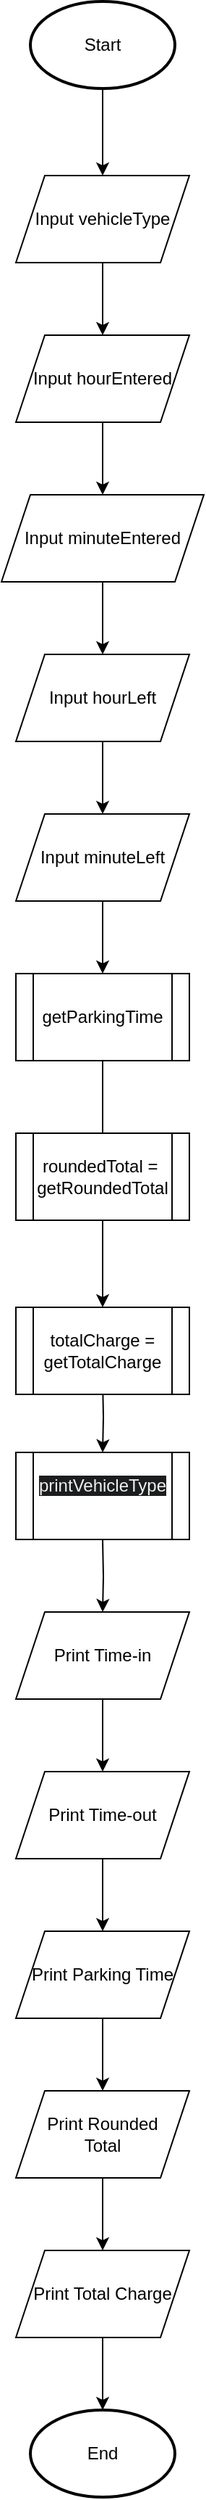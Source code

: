 <mxfile version="22.1.2" type="device">
  <diagram name="Page-1" id="c0o10lO8_j4l6fszk3zS">
    <mxGraphModel dx="1036" dy="1706" grid="1" gridSize="10" guides="1" tooltips="1" connect="1" arrows="1" fold="1" page="1" pageScale="1" pageWidth="850" pageHeight="1100" math="0" shadow="0">
      <root>
        <mxCell id="0" />
        <mxCell id="1" parent="0" />
        <mxCell id="bt5arx4i8DijoDU8SMwT-8" value="" style="edgeStyle=orthogonalEdgeStyle;rounded=0;orthogonalLoop=1;jettySize=auto;html=1;" edge="1" parent="1" source="bt5arx4i8DijoDU8SMwT-1" target="bt5arx4i8DijoDU8SMwT-2">
          <mxGeometry relative="1" as="geometry" />
        </mxCell>
        <mxCell id="bt5arx4i8DijoDU8SMwT-1" value="Start" style="strokeWidth=2;html=1;shape=mxgraph.flowchart.start_1;whiteSpace=wrap;" vertex="1" parent="1">
          <mxGeometry x="340" width="100" height="60" as="geometry" />
        </mxCell>
        <mxCell id="bt5arx4i8DijoDU8SMwT-9" value="" style="edgeStyle=orthogonalEdgeStyle;rounded=0;orthogonalLoop=1;jettySize=auto;html=1;" edge="1" parent="1" source="bt5arx4i8DijoDU8SMwT-2" target="bt5arx4i8DijoDU8SMwT-6">
          <mxGeometry relative="1" as="geometry" />
        </mxCell>
        <mxCell id="bt5arx4i8DijoDU8SMwT-2" value="Input vehicleType" style="shape=parallelogram;perimeter=parallelogramPerimeter;whiteSpace=wrap;html=1;fixedSize=1;" vertex="1" parent="1">
          <mxGeometry x="330" y="120" width="120" height="60" as="geometry" />
        </mxCell>
        <mxCell id="bt5arx4i8DijoDU8SMwT-17" value="" style="edgeStyle=orthogonalEdgeStyle;rounded=0;orthogonalLoop=1;jettySize=auto;html=1;" edge="1" parent="1" source="bt5arx4i8DijoDU8SMwT-3" target="bt5arx4i8DijoDU8SMwT-16">
          <mxGeometry relative="1" as="geometry" />
        </mxCell>
        <mxCell id="bt5arx4i8DijoDU8SMwT-3" value="Input minuteLeft" style="shape=parallelogram;perimeter=parallelogramPerimeter;whiteSpace=wrap;html=1;fixedSize=1;" vertex="1" parent="1">
          <mxGeometry x="330" y="560" width="120" height="60" as="geometry" />
        </mxCell>
        <mxCell id="bt5arx4i8DijoDU8SMwT-12" value="" style="edgeStyle=orthogonalEdgeStyle;rounded=0;orthogonalLoop=1;jettySize=auto;html=1;" edge="1" parent="1" source="bt5arx4i8DijoDU8SMwT-4" target="bt5arx4i8DijoDU8SMwT-3">
          <mxGeometry relative="1" as="geometry" />
        </mxCell>
        <mxCell id="bt5arx4i8DijoDU8SMwT-4" value="Input hourLeft" style="shape=parallelogram;perimeter=parallelogramPerimeter;whiteSpace=wrap;html=1;fixedSize=1;" vertex="1" parent="1">
          <mxGeometry x="330" y="450" width="120" height="60" as="geometry" />
        </mxCell>
        <mxCell id="bt5arx4i8DijoDU8SMwT-11" value="" style="edgeStyle=orthogonalEdgeStyle;rounded=0;orthogonalLoop=1;jettySize=auto;html=1;" edge="1" parent="1" source="bt5arx4i8DijoDU8SMwT-5" target="bt5arx4i8DijoDU8SMwT-4">
          <mxGeometry relative="1" as="geometry" />
        </mxCell>
        <mxCell id="bt5arx4i8DijoDU8SMwT-5" value="Input minuteEntered" style="shape=parallelogram;perimeter=parallelogramPerimeter;whiteSpace=wrap;html=1;fixedSize=1;" vertex="1" parent="1">
          <mxGeometry x="320" y="340" width="140" height="60" as="geometry" />
        </mxCell>
        <mxCell id="bt5arx4i8DijoDU8SMwT-10" value="" style="edgeStyle=orthogonalEdgeStyle;rounded=0;orthogonalLoop=1;jettySize=auto;html=1;" edge="1" parent="1" source="bt5arx4i8DijoDU8SMwT-6" target="bt5arx4i8DijoDU8SMwT-5">
          <mxGeometry relative="1" as="geometry" />
        </mxCell>
        <mxCell id="bt5arx4i8DijoDU8SMwT-6" value="Input hourEntered" style="shape=parallelogram;perimeter=parallelogramPerimeter;whiteSpace=wrap;html=1;fixedSize=1;" vertex="1" parent="1">
          <mxGeometry x="330" y="230" width="120" height="60" as="geometry" />
        </mxCell>
        <mxCell id="bt5arx4i8DijoDU8SMwT-27" value="" style="edgeStyle=orthogonalEdgeStyle;rounded=0;orthogonalLoop=1;jettySize=auto;html=1;entryX=0.5;entryY=0;entryDx=0;entryDy=0;" edge="1" parent="1" source="bt5arx4i8DijoDU8SMwT-16" target="bt5arx4i8DijoDU8SMwT-37">
          <mxGeometry relative="1" as="geometry">
            <mxPoint x="390" y="780" as="targetPoint" />
          </mxGeometry>
        </mxCell>
        <mxCell id="bt5arx4i8DijoDU8SMwT-16" value="getParkingTime" style="shape=process;whiteSpace=wrap;html=1;backgroundOutline=1;" vertex="1" parent="1">
          <mxGeometry x="330" y="670" width="120" height="60" as="geometry" />
        </mxCell>
        <mxCell id="bt5arx4i8DijoDU8SMwT-29" value="" style="edgeStyle=orthogonalEdgeStyle;rounded=0;orthogonalLoop=1;jettySize=auto;html=1;entryX=0.5;entryY=0;entryDx=0;entryDy=0;" edge="1" parent="1" target="bt5arx4i8DijoDU8SMwT-38">
          <mxGeometry relative="1" as="geometry">
            <mxPoint x="390" y="950" as="sourcePoint" />
            <mxPoint x="390" y="1000" as="targetPoint" />
          </mxGeometry>
        </mxCell>
        <mxCell id="bt5arx4i8DijoDU8SMwT-30" value="" style="edgeStyle=orthogonalEdgeStyle;rounded=0;orthogonalLoop=1;jettySize=auto;html=1;" edge="1" parent="1" target="bt5arx4i8DijoDU8SMwT-25">
          <mxGeometry relative="1" as="geometry">
            <mxPoint x="390" y="1060" as="sourcePoint" />
          </mxGeometry>
        </mxCell>
        <mxCell id="bt5arx4i8DijoDU8SMwT-39" value="" style="edgeStyle=orthogonalEdgeStyle;rounded=0;orthogonalLoop=1;jettySize=auto;html=1;" edge="1" parent="1" source="bt5arx4i8DijoDU8SMwT-21" target="bt5arx4i8DijoDU8SMwT-35">
          <mxGeometry relative="1" as="geometry" />
        </mxCell>
        <mxCell id="bt5arx4i8DijoDU8SMwT-21" value="Print Total Charge" style="shape=parallelogram;perimeter=parallelogramPerimeter;whiteSpace=wrap;html=1;fixedSize=1;" vertex="1" parent="1">
          <mxGeometry x="330" y="1550" width="120" height="60" as="geometry" />
        </mxCell>
        <mxCell id="bt5arx4i8DijoDU8SMwT-34" value="" style="edgeStyle=orthogonalEdgeStyle;rounded=0;orthogonalLoop=1;jettySize=auto;html=1;" edge="1" parent="1" source="bt5arx4i8DijoDU8SMwT-22" target="bt5arx4i8DijoDU8SMwT-21">
          <mxGeometry relative="1" as="geometry" />
        </mxCell>
        <mxCell id="bt5arx4i8DijoDU8SMwT-22" value="Print Rounded&lt;br&gt;Total" style="shape=parallelogram;perimeter=parallelogramPerimeter;whiteSpace=wrap;html=1;fixedSize=1;" vertex="1" parent="1">
          <mxGeometry x="330" y="1440" width="120" height="60" as="geometry" />
        </mxCell>
        <mxCell id="bt5arx4i8DijoDU8SMwT-33" value="" style="edgeStyle=orthogonalEdgeStyle;rounded=0;orthogonalLoop=1;jettySize=auto;html=1;" edge="1" parent="1" source="bt5arx4i8DijoDU8SMwT-23" target="bt5arx4i8DijoDU8SMwT-22">
          <mxGeometry relative="1" as="geometry" />
        </mxCell>
        <mxCell id="bt5arx4i8DijoDU8SMwT-23" value="Print Parking Time" style="shape=parallelogram;perimeter=parallelogramPerimeter;whiteSpace=wrap;html=1;fixedSize=1;" vertex="1" parent="1">
          <mxGeometry x="330" y="1330" width="120" height="60" as="geometry" />
        </mxCell>
        <mxCell id="bt5arx4i8DijoDU8SMwT-32" value="" style="edgeStyle=orthogonalEdgeStyle;rounded=0;orthogonalLoop=1;jettySize=auto;html=1;" edge="1" parent="1" source="bt5arx4i8DijoDU8SMwT-24" target="bt5arx4i8DijoDU8SMwT-23">
          <mxGeometry relative="1" as="geometry" />
        </mxCell>
        <mxCell id="bt5arx4i8DijoDU8SMwT-24" value="Print Time-out" style="shape=parallelogram;perimeter=parallelogramPerimeter;whiteSpace=wrap;html=1;fixedSize=1;" vertex="1" parent="1">
          <mxGeometry x="330" y="1220" width="120" height="60" as="geometry" />
        </mxCell>
        <mxCell id="bt5arx4i8DijoDU8SMwT-31" value="" style="edgeStyle=orthogonalEdgeStyle;rounded=0;orthogonalLoop=1;jettySize=auto;html=1;" edge="1" parent="1" source="bt5arx4i8DijoDU8SMwT-25" target="bt5arx4i8DijoDU8SMwT-24">
          <mxGeometry relative="1" as="geometry" />
        </mxCell>
        <mxCell id="bt5arx4i8DijoDU8SMwT-25" value="Print Time-in" style="shape=parallelogram;perimeter=parallelogramPerimeter;whiteSpace=wrap;html=1;fixedSize=1;" vertex="1" parent="1">
          <mxGeometry x="330" y="1110" width="120" height="60" as="geometry" />
        </mxCell>
        <mxCell id="bt5arx4i8DijoDU8SMwT-35" value="End" style="strokeWidth=2;html=1;shape=mxgraph.flowchart.start_1;whiteSpace=wrap;" vertex="1" parent="1">
          <mxGeometry x="340" y="1660" width="100" height="60" as="geometry" />
        </mxCell>
        <mxCell id="bt5arx4i8DijoDU8SMwT-36" value="roundedTotal =&amp;nbsp;&lt;br&gt;getRoundedTotal" style="shape=process;whiteSpace=wrap;html=1;backgroundOutline=1;" vertex="1" parent="1">
          <mxGeometry x="330" y="780" width="120" height="60" as="geometry" />
        </mxCell>
        <mxCell id="bt5arx4i8DijoDU8SMwT-37" value="totalCharge = getTotalCharge" style="shape=process;whiteSpace=wrap;html=1;backgroundOutline=1;" vertex="1" parent="1">
          <mxGeometry x="330" y="900" width="120" height="60" as="geometry" />
        </mxCell>
        <mxCell id="bt5arx4i8DijoDU8SMwT-38" value="&#xa;&lt;span style=&quot;color: rgb(240, 240, 240); font-family: Helvetica; font-size: 12px; font-style: normal; font-variant-ligatures: normal; font-variant-caps: normal; font-weight: 400; letter-spacing: normal; orphans: 2; text-align: center; text-indent: 0px; text-transform: none; widows: 2; word-spacing: 0px; -webkit-text-stroke-width: 0px; background-color: rgb(27, 29, 30); text-decoration-thickness: initial; text-decoration-style: initial; text-decoration-color: initial; float: none; display: inline !important;&quot;&gt;printVehicleType&lt;/span&gt;&#xa;&#xa;" style="shape=process;whiteSpace=wrap;html=1;backgroundOutline=1;" vertex="1" parent="1">
          <mxGeometry x="330" y="1000" width="120" height="60" as="geometry" />
        </mxCell>
      </root>
    </mxGraphModel>
  </diagram>
</mxfile>
